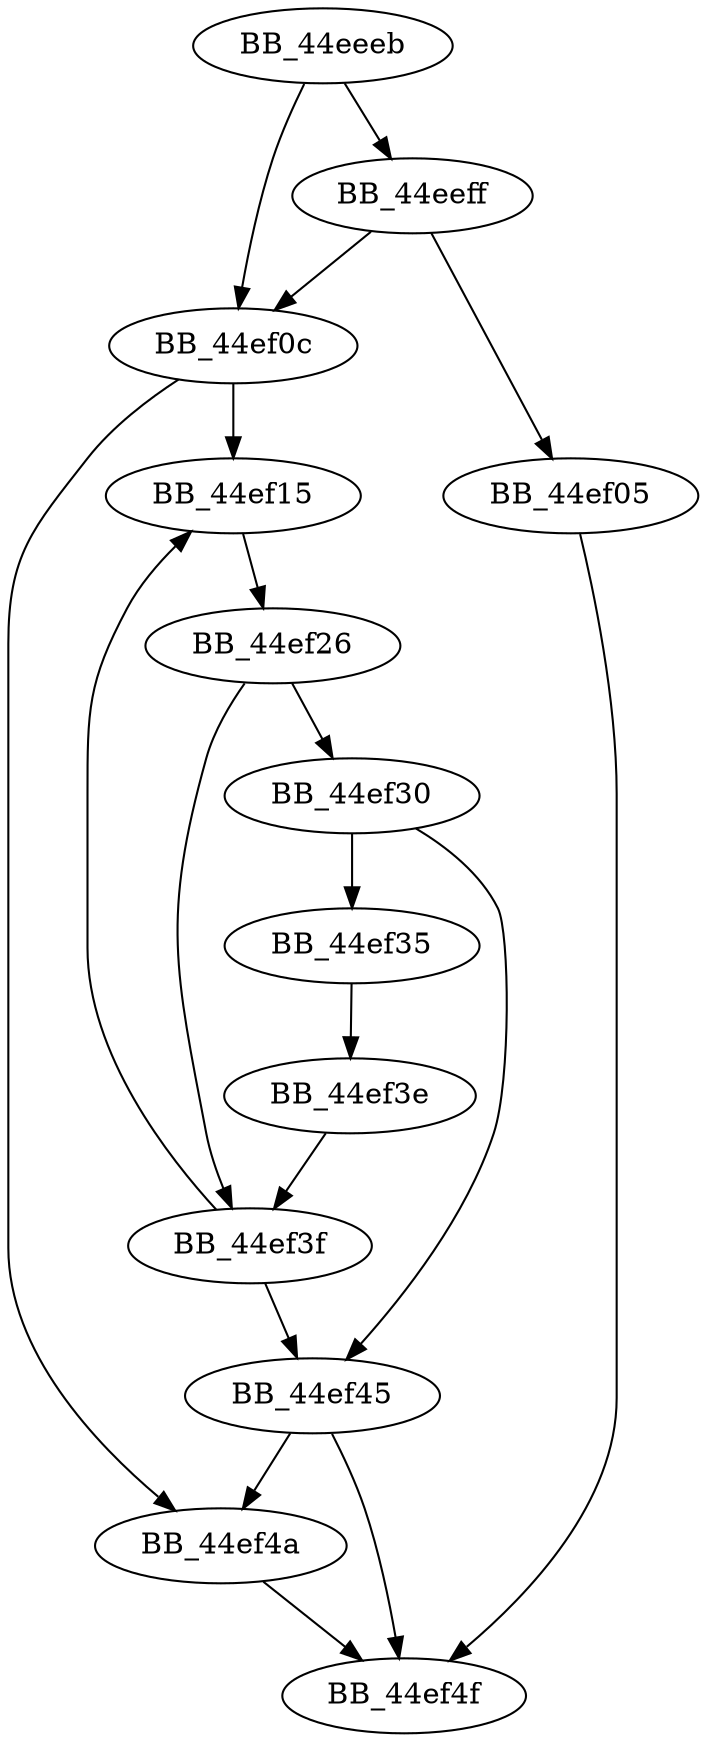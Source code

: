 DiGraph sub_44EEEB{
BB_44eeeb->BB_44eeff
BB_44eeeb->BB_44ef0c
BB_44eeff->BB_44ef05
BB_44eeff->BB_44ef0c
BB_44ef05->BB_44ef4f
BB_44ef0c->BB_44ef15
BB_44ef0c->BB_44ef4a
BB_44ef15->BB_44ef26
BB_44ef26->BB_44ef30
BB_44ef26->BB_44ef3f
BB_44ef30->BB_44ef35
BB_44ef30->BB_44ef45
BB_44ef35->BB_44ef3e
BB_44ef3e->BB_44ef3f
BB_44ef3f->BB_44ef15
BB_44ef3f->BB_44ef45
BB_44ef45->BB_44ef4a
BB_44ef45->BB_44ef4f
BB_44ef4a->BB_44ef4f
}

